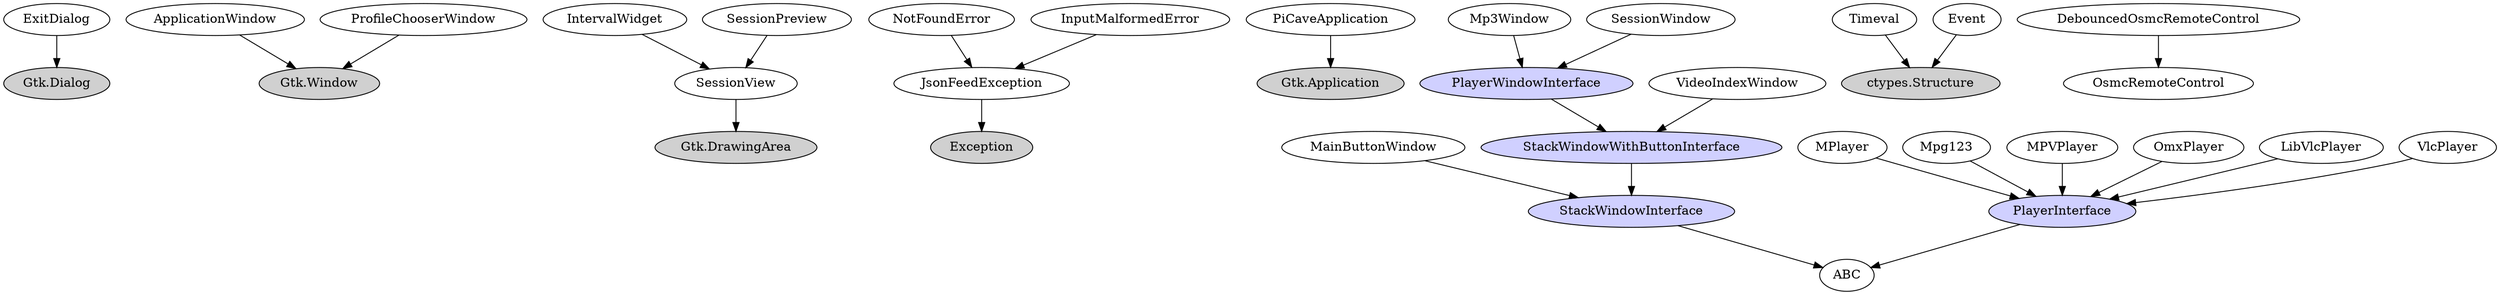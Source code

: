 digraph G {
"ExitDialog" -> "Gtk.Dialog"
"Gtk.Dialog" [ fillcolor="#d0d0d0", style="filled" ]
"ApplicationWindow" -> "Gtk.Window"
"Gtk.Window" [ fillcolor="#d0d0d0", style="filled" ]
"IntervalWidget" -> "SessionView"
"JsonFeedException" -> "Exception"
"Exception" [ fillcolor="#d0d0d0", style="filled" ]
"NotFoundError" -> "JsonFeedException"
"InputMalformedError" -> "JsonFeedException"
"PiCaveApplication" -> "Gtk.Application"
"Gtk.Application" [ fillcolor="#d0d0d0", style="filled" ]
"MainButtonWindow" -> "StackWindowInterface"
"StackWindowInterface" [ fillcolor="#d0d0ff", style="filled" ]
"Mp3Window" -> "PlayerWindowInterface"
"PlayerWindowInterface" [ fillcolor="#d0d0ff", style="filled" ]
"Timeval" -> "ctypes.Structure"
"ctypes.Structure" [ fillcolor="#d0d0d0", style="filled" ]
"Event" -> "ctypes.Structure"
"ctypes.Structure" [ fillcolor="#d0d0d0", style="filled" ]
"DebouncedOsmcRemoteControl" -> "OsmcRemoteControl"
"PlayerInterface" -> "ABC"
"MPlayer" -> "PlayerInterface"
"PlayerInterface" [ fillcolor="#d0d0ff", style="filled" ]
"Mpg123" -> "PlayerInterface"
"PlayerInterface" [ fillcolor="#d0d0ff", style="filled" ]
"MPVPlayer" -> "PlayerInterface"
"PlayerInterface" [ fillcolor="#d0d0ff", style="filled" ]
"OmxPlayer" -> "PlayerInterface"
"PlayerInterface" [ fillcolor="#d0d0ff", style="filled" ]
"LibVlcPlayer" -> "PlayerInterface"
"PlayerInterface" [ fillcolor="#d0d0ff", style="filled" ]
"VlcPlayer" -> "PlayerInterface"
"PlayerInterface" [ fillcolor="#d0d0ff", style="filled" ]
"PlayerWindowInterface" -> "StackWindowWithButtonInterface"
"StackWindowWithButtonInterface" [ fillcolor="#d0d0ff", style="filled" ]
"ProfileChooserWindow" -> "Gtk.Window"
"Gtk.Window" [ fillcolor="#d0d0d0", style="filled" ]
"SessionPreview" -> "SessionView"
"SessionView" -> "Gtk.DrawingArea"
"Gtk.DrawingArea" [ fillcolor="#d0d0d0", style="filled" ]
"SessionWindow" -> "PlayerWindowInterface"
"PlayerWindowInterface" [ fillcolor="#d0d0ff", style="filled" ]
"StackWindowInterface" -> "ABC"
"StackWindowWithButtonInterface" -> "StackWindowInterface"
"StackWindowInterface" [ fillcolor="#d0d0ff", style="filled" ]
"VideoIndexWindow" -> "StackWindowWithButtonInterface"
"StackWindowWithButtonInterface" [ fillcolor="#d0d0ff", style="filled" ]
}
